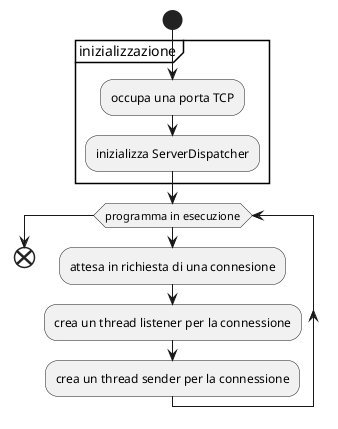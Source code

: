 @startuml
start

partition inizializzazione {
:occupa una porta TCP;
:inizializza ServerDispatcher;
}

while (programma in esecuzione)
:attesa in richiesta di una connesione;
:crea un thread listener per la connessione;
:crea un thread sender per la connessione;
endwhile

end
@enduml
